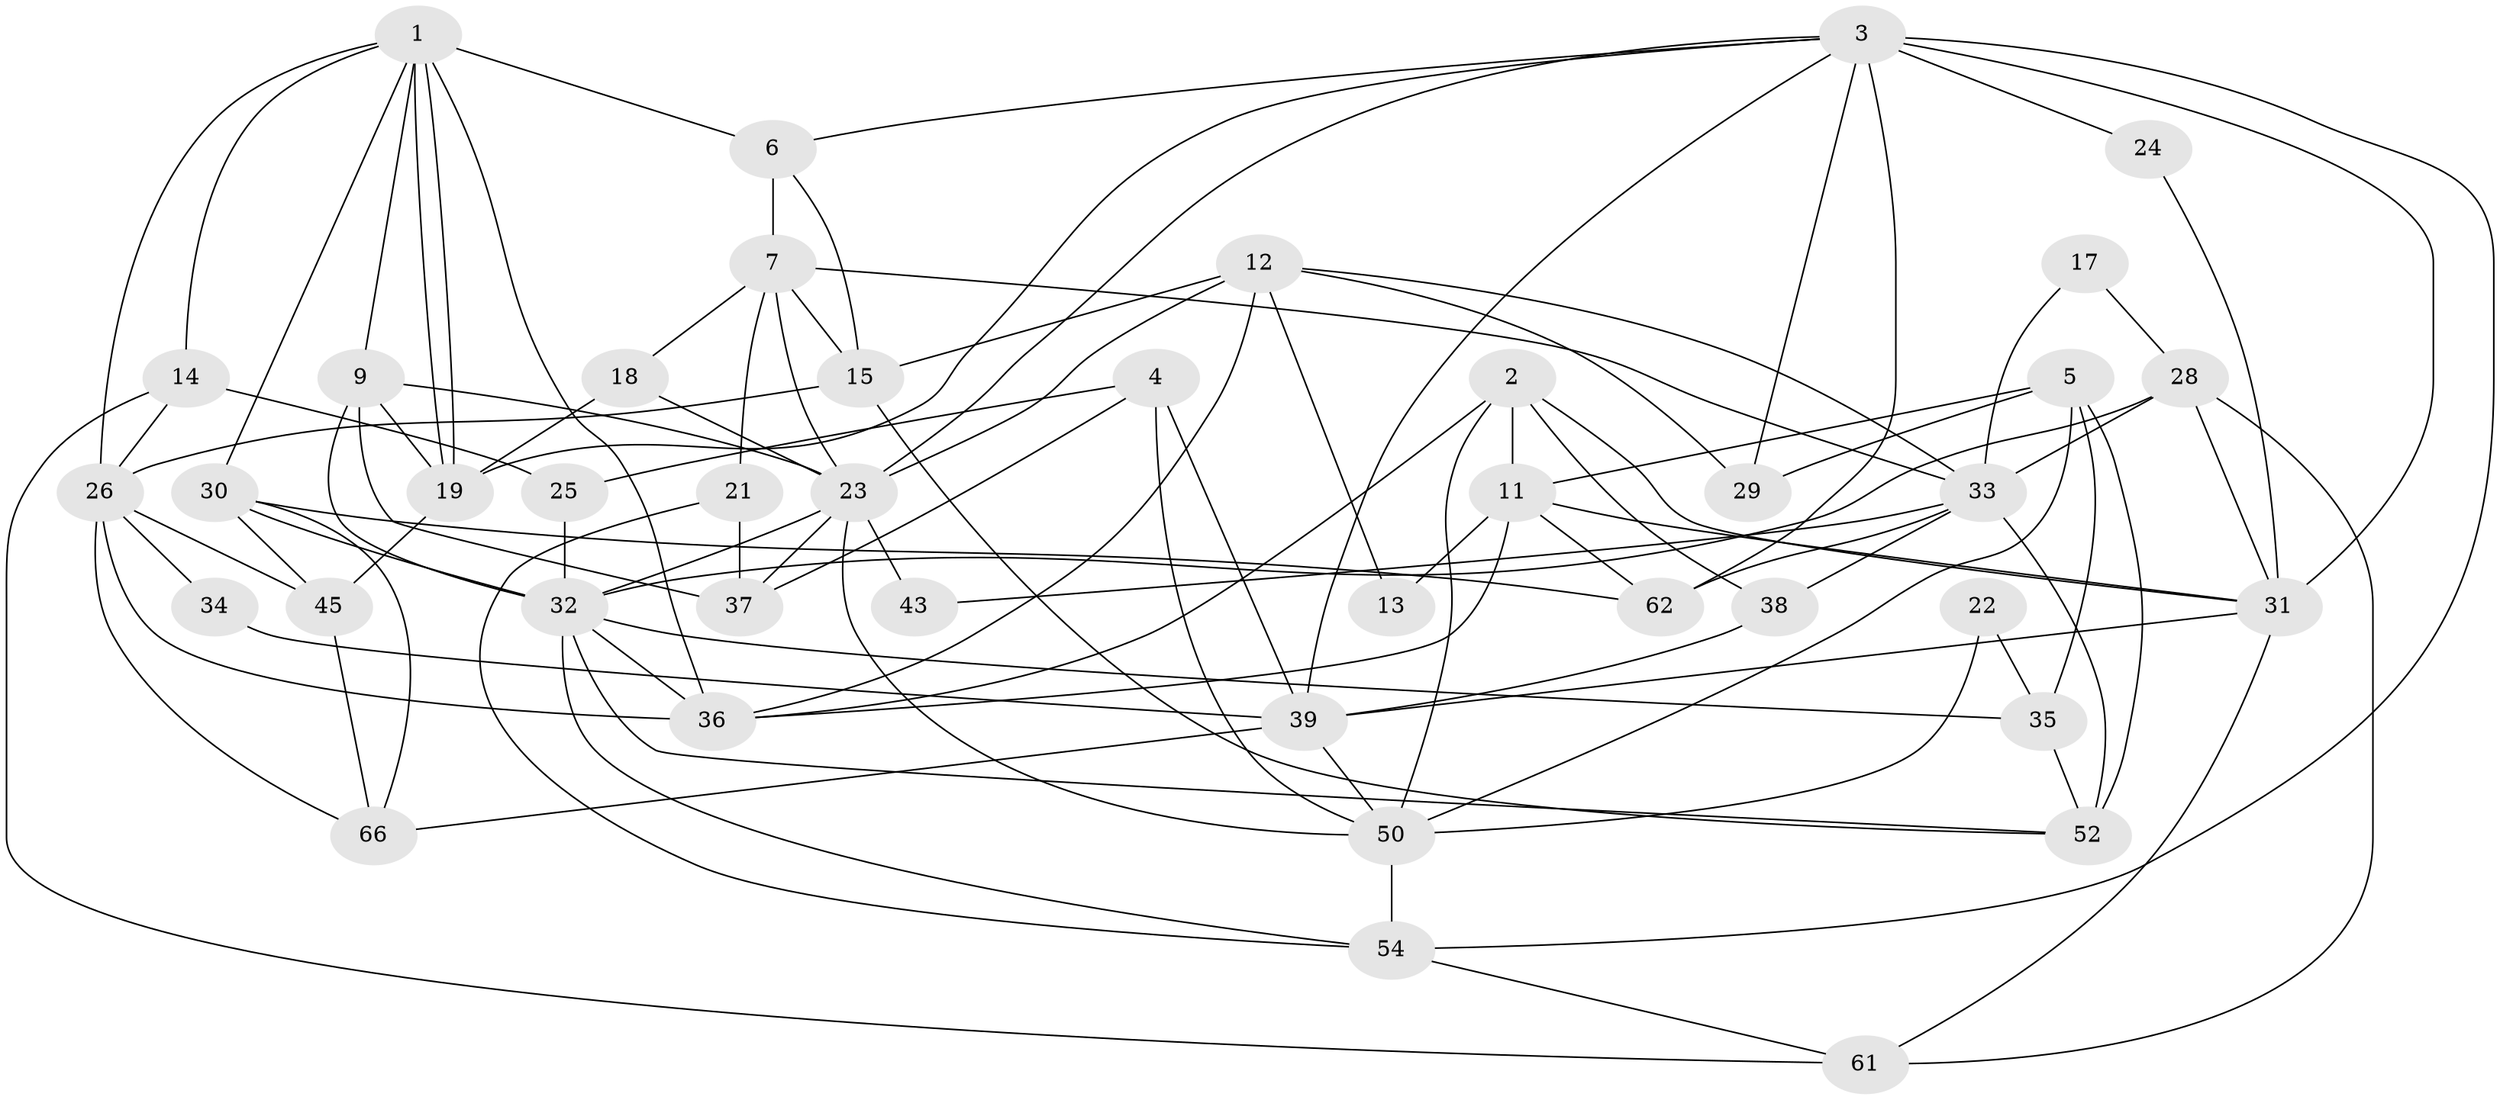 // Generated by graph-tools (version 1.1) at 2025/23/03/03/25 07:23:57]
// undirected, 42 vertices, 102 edges
graph export_dot {
graph [start="1"]
  node [color=gray90,style=filled];
  1 [super="+60"];
  2 [super="+41"];
  3 [super="+44"];
  4 [super="+27"];
  5 [super="+42"];
  6 [super="+10"];
  7 [super="+8"];
  9 [super="+16"];
  11 [super="+20"];
  12 [super="+48"];
  13;
  14;
  15 [super="+51"];
  17;
  18;
  19;
  21;
  22;
  23 [super="+49"];
  24;
  25;
  26 [super="+53"];
  28;
  29 [super="+64"];
  30 [super="+47"];
  31 [super="+65"];
  32 [super="+40"];
  33 [super="+58"];
  34;
  35 [super="+59"];
  36 [super="+56"];
  37 [super="+57"];
  38;
  39 [super="+46"];
  43;
  45;
  50 [super="+55"];
  52;
  54 [super="+63"];
  61;
  62;
  66;
  1 -- 19;
  1 -- 19;
  1 -- 26;
  1 -- 36;
  1 -- 6;
  1 -- 30;
  1 -- 14;
  1 -- 9;
  2 -- 31;
  2 -- 11;
  2 -- 50;
  2 -- 38;
  2 -- 36;
  3 -- 19;
  3 -- 62 [weight=2];
  3 -- 29;
  3 -- 31;
  3 -- 23;
  3 -- 6;
  3 -- 39;
  3 -- 24;
  3 -- 54;
  4 -- 39;
  4 -- 25;
  4 -- 37;
  4 -- 50;
  5 -- 11;
  5 -- 29;
  5 -- 50;
  5 -- 52;
  5 -- 35;
  6 -- 7 [weight=2];
  6 -- 15;
  7 -- 15;
  7 -- 18;
  7 -- 21;
  7 -- 33;
  7 -- 23;
  9 -- 37;
  9 -- 32;
  9 -- 23;
  9 -- 19;
  11 -- 36;
  11 -- 13;
  11 -- 62;
  11 -- 31;
  12 -- 15;
  12 -- 33;
  12 -- 29;
  12 -- 36;
  12 -- 23;
  12 -- 13;
  14 -- 25;
  14 -- 61;
  14 -- 26;
  15 -- 26;
  15 -- 52;
  17 -- 28;
  17 -- 33;
  18 -- 23;
  18 -- 19;
  19 -- 45;
  21 -- 37;
  21 -- 54;
  22 -- 35;
  22 -- 50;
  23 -- 43;
  23 -- 37;
  23 -- 32;
  23 -- 50;
  24 -- 31;
  25 -- 32;
  26 -- 66;
  26 -- 34;
  26 -- 36;
  26 -- 45;
  28 -- 61;
  28 -- 31;
  28 -- 32;
  28 -- 33;
  30 -- 45;
  30 -- 66;
  30 -- 32;
  30 -- 62;
  31 -- 61;
  31 -- 39;
  32 -- 52;
  32 -- 35 [weight=2];
  32 -- 36 [weight=2];
  32 -- 54;
  33 -- 52 [weight=2];
  33 -- 38;
  33 -- 43;
  33 -- 62;
  34 -- 39;
  35 -- 52;
  38 -- 39;
  39 -- 66;
  39 -- 50;
  45 -- 66;
  50 -- 54;
  54 -- 61;
}

